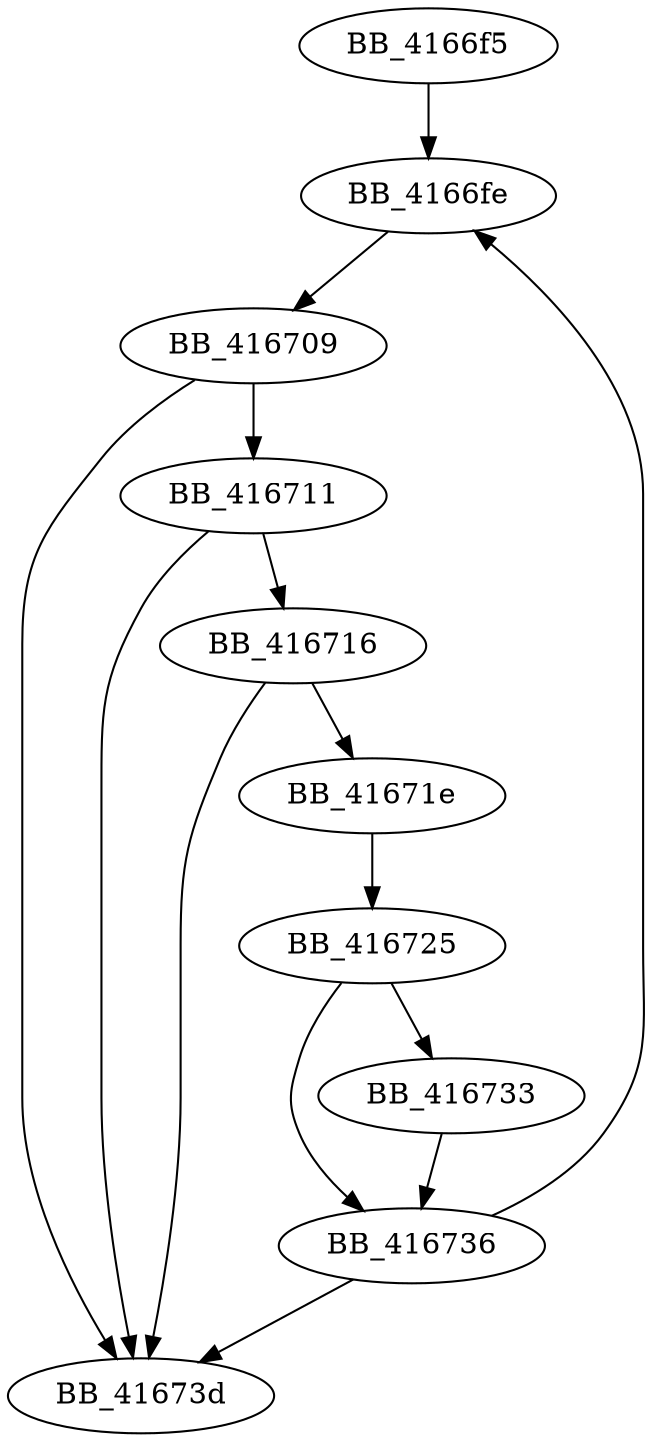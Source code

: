 DiGraph __realloc_crt{
BB_4166f5->BB_4166fe
BB_4166fe->BB_416709
BB_416709->BB_416711
BB_416709->BB_41673d
BB_416711->BB_416716
BB_416711->BB_41673d
BB_416716->BB_41671e
BB_416716->BB_41673d
BB_41671e->BB_416725
BB_416725->BB_416733
BB_416725->BB_416736
BB_416733->BB_416736
BB_416736->BB_4166fe
BB_416736->BB_41673d
}
